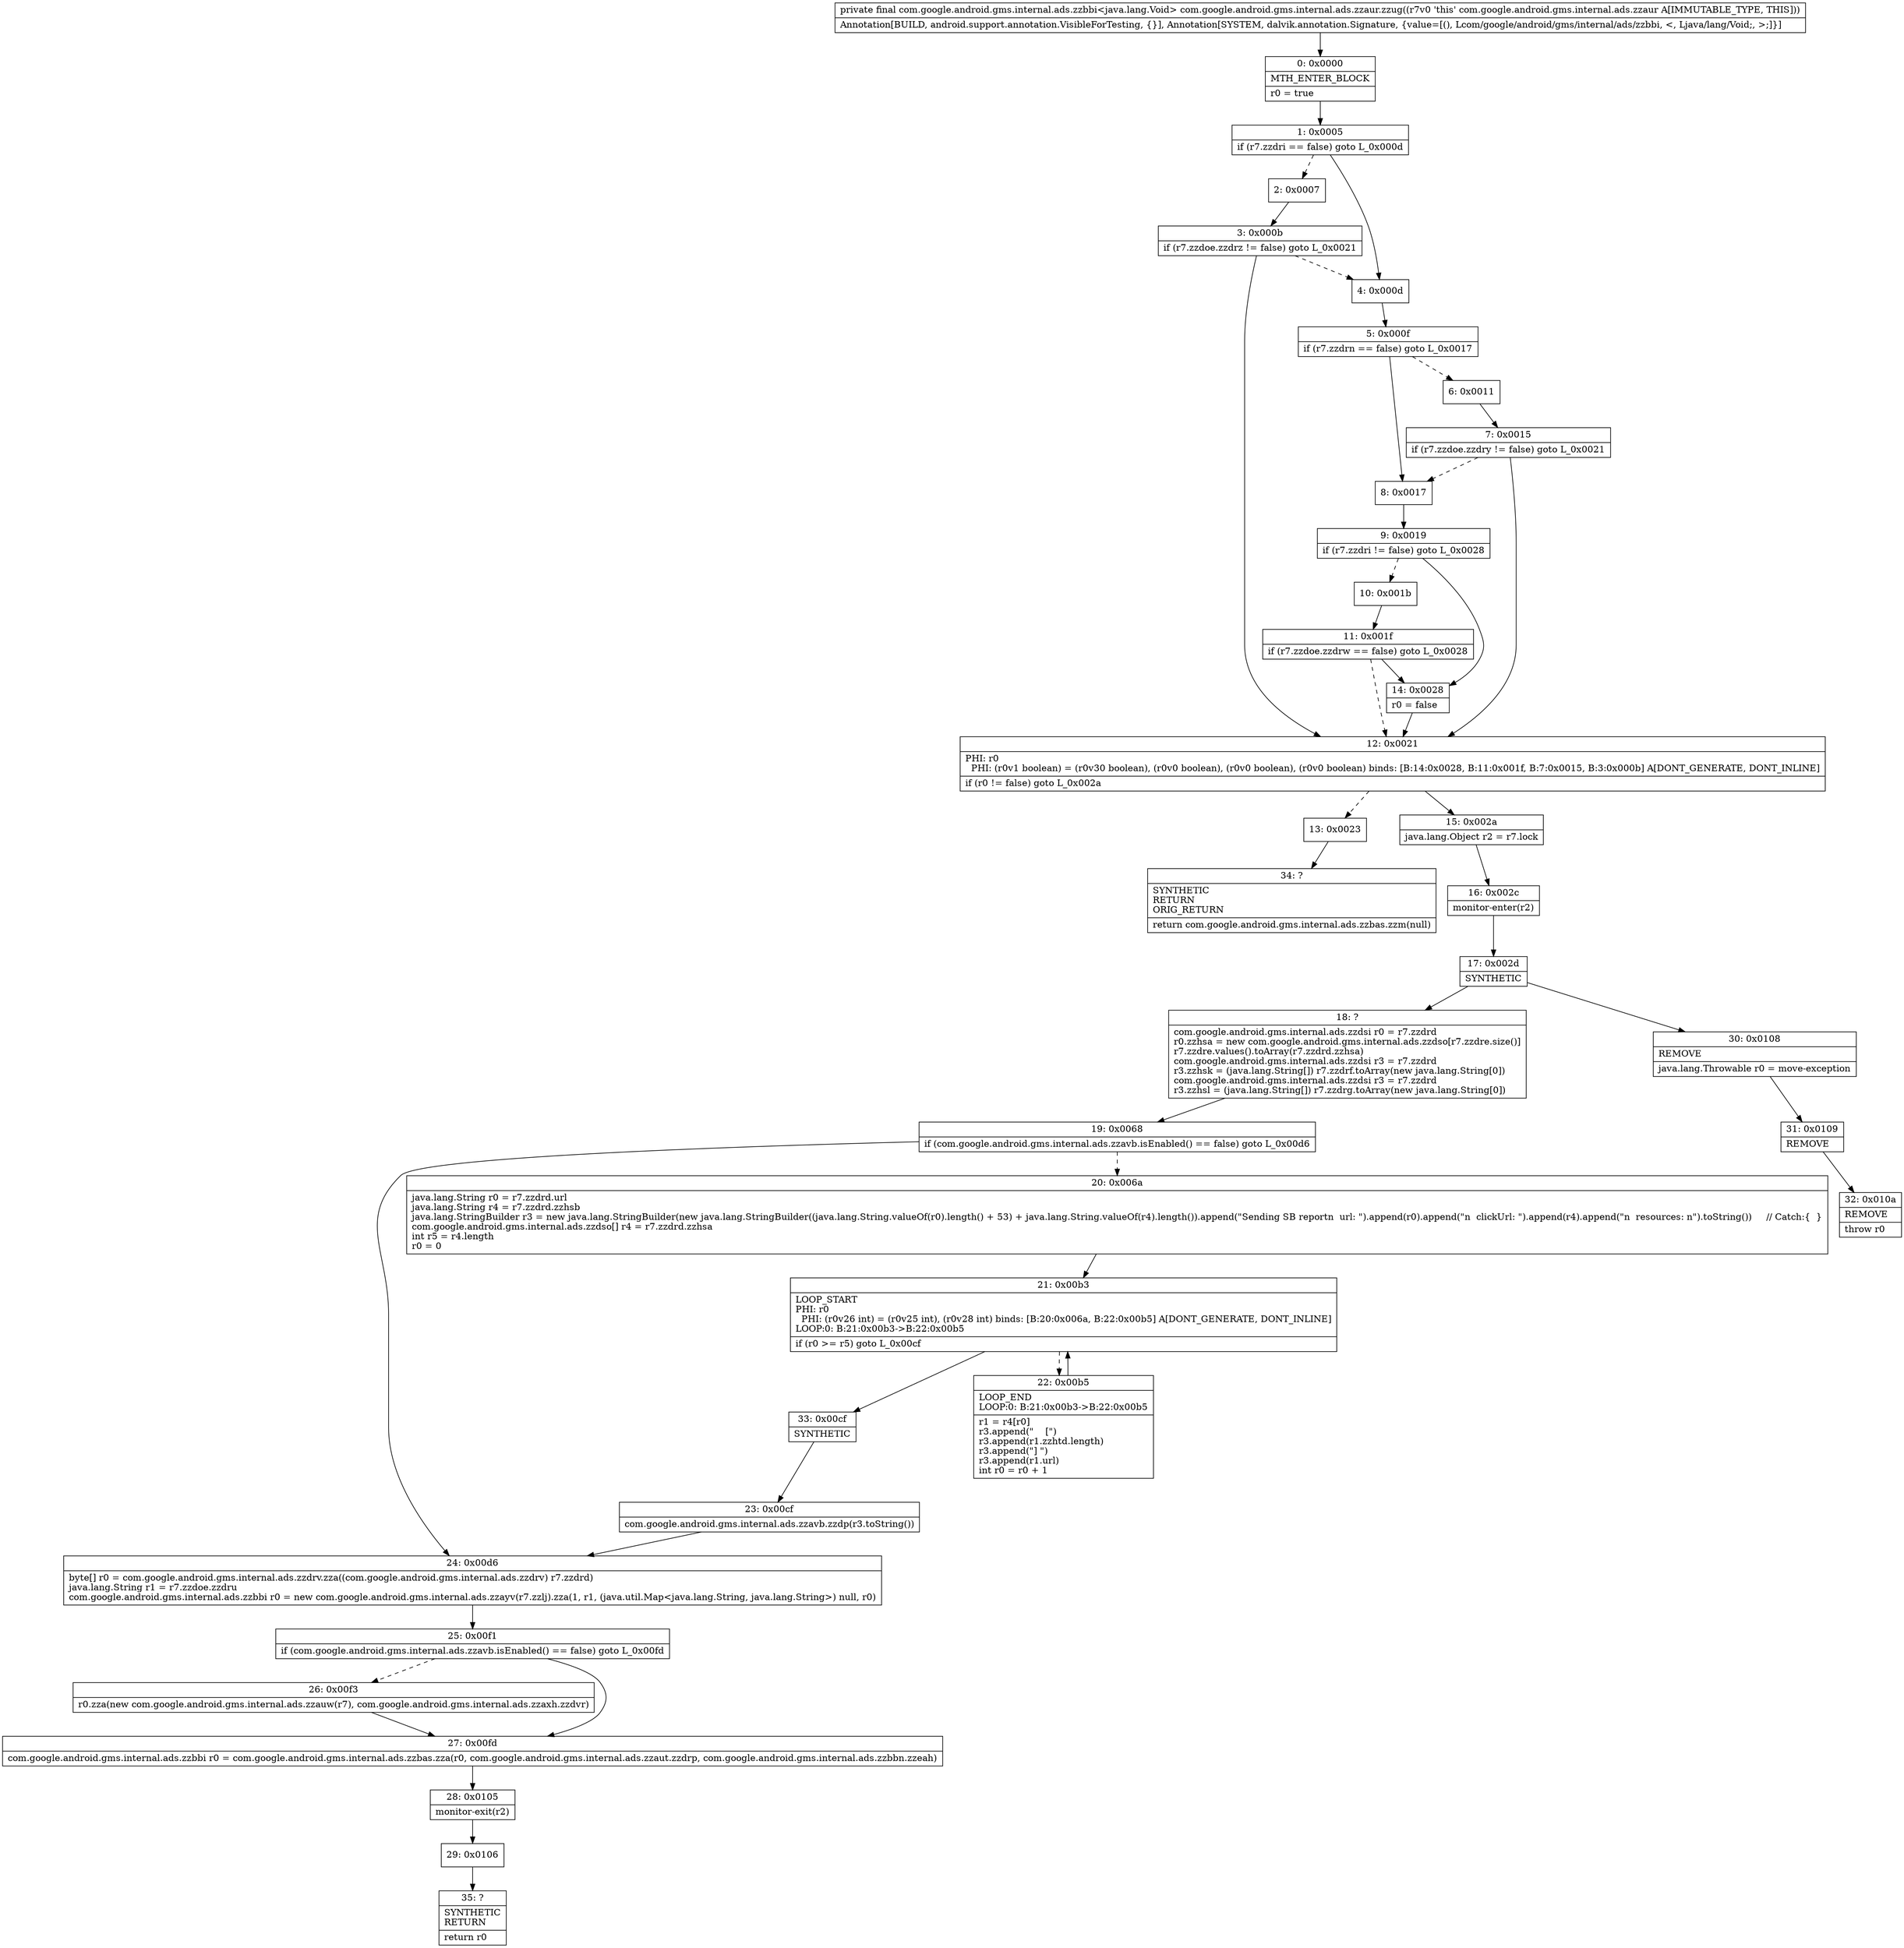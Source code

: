 digraph "CFG forcom.google.android.gms.internal.ads.zzaur.zzug()Lcom\/google\/android\/gms\/internal\/ads\/zzbbi;" {
Node_0 [shape=record,label="{0\:\ 0x0000|MTH_ENTER_BLOCK\l|r0 = true\l}"];
Node_1 [shape=record,label="{1\:\ 0x0005|if (r7.zzdri == false) goto L_0x000d\l}"];
Node_2 [shape=record,label="{2\:\ 0x0007}"];
Node_3 [shape=record,label="{3\:\ 0x000b|if (r7.zzdoe.zzdrz != false) goto L_0x0021\l}"];
Node_4 [shape=record,label="{4\:\ 0x000d}"];
Node_5 [shape=record,label="{5\:\ 0x000f|if (r7.zzdrn == false) goto L_0x0017\l}"];
Node_6 [shape=record,label="{6\:\ 0x0011}"];
Node_7 [shape=record,label="{7\:\ 0x0015|if (r7.zzdoe.zzdry != false) goto L_0x0021\l}"];
Node_8 [shape=record,label="{8\:\ 0x0017}"];
Node_9 [shape=record,label="{9\:\ 0x0019|if (r7.zzdri != false) goto L_0x0028\l}"];
Node_10 [shape=record,label="{10\:\ 0x001b}"];
Node_11 [shape=record,label="{11\:\ 0x001f|if (r7.zzdoe.zzdrw == false) goto L_0x0028\l}"];
Node_12 [shape=record,label="{12\:\ 0x0021|PHI: r0 \l  PHI: (r0v1 boolean) = (r0v30 boolean), (r0v0 boolean), (r0v0 boolean), (r0v0 boolean) binds: [B:14:0x0028, B:11:0x001f, B:7:0x0015, B:3:0x000b] A[DONT_GENERATE, DONT_INLINE]\l|if (r0 != false) goto L_0x002a\l}"];
Node_13 [shape=record,label="{13\:\ 0x0023}"];
Node_14 [shape=record,label="{14\:\ 0x0028|r0 = false\l}"];
Node_15 [shape=record,label="{15\:\ 0x002a|java.lang.Object r2 = r7.lock\l}"];
Node_16 [shape=record,label="{16\:\ 0x002c|monitor\-enter(r2)\l}"];
Node_17 [shape=record,label="{17\:\ 0x002d|SYNTHETIC\l}"];
Node_18 [shape=record,label="{18\:\ ?|com.google.android.gms.internal.ads.zzdsi r0 = r7.zzdrd\lr0.zzhsa = new com.google.android.gms.internal.ads.zzdso[r7.zzdre.size()]\lr7.zzdre.values().toArray(r7.zzdrd.zzhsa)\lcom.google.android.gms.internal.ads.zzdsi r3 = r7.zzdrd\lr3.zzhsk = (java.lang.String[]) r7.zzdrf.toArray(new java.lang.String[0])\lcom.google.android.gms.internal.ads.zzdsi r3 = r7.zzdrd\lr3.zzhsl = (java.lang.String[]) r7.zzdrg.toArray(new java.lang.String[0])\l}"];
Node_19 [shape=record,label="{19\:\ 0x0068|if (com.google.android.gms.internal.ads.zzavb.isEnabled() == false) goto L_0x00d6\l}"];
Node_20 [shape=record,label="{20\:\ 0x006a|java.lang.String r0 = r7.zzdrd.url\ljava.lang.String r4 = r7.zzdrd.zzhsb\ljava.lang.StringBuilder r3 = new java.lang.StringBuilder(new java.lang.StringBuilder((java.lang.String.valueOf(r0).length() + 53) + java.lang.String.valueOf(r4).length()).append(\"Sending SB reportn  url: \").append(r0).append(\"n  clickUrl: \").append(r4).append(\"n  resources: n\").toString())     \/\/ Catch:\{  \}\lcom.google.android.gms.internal.ads.zzdso[] r4 = r7.zzdrd.zzhsa\lint r5 = r4.length\lr0 = 0\l}"];
Node_21 [shape=record,label="{21\:\ 0x00b3|LOOP_START\lPHI: r0 \l  PHI: (r0v26 int) = (r0v25 int), (r0v28 int) binds: [B:20:0x006a, B:22:0x00b5] A[DONT_GENERATE, DONT_INLINE]\lLOOP:0: B:21:0x00b3\-\>B:22:0x00b5\l|if (r0 \>= r5) goto L_0x00cf\l}"];
Node_22 [shape=record,label="{22\:\ 0x00b5|LOOP_END\lLOOP:0: B:21:0x00b3\-\>B:22:0x00b5\l|r1 = r4[r0]\lr3.append(\"    [\")\lr3.append(r1.zzhtd.length)\lr3.append(\"] \")\lr3.append(r1.url)\lint r0 = r0 + 1\l}"];
Node_23 [shape=record,label="{23\:\ 0x00cf|com.google.android.gms.internal.ads.zzavb.zzdp(r3.toString())\l}"];
Node_24 [shape=record,label="{24\:\ 0x00d6|byte[] r0 = com.google.android.gms.internal.ads.zzdrv.zza((com.google.android.gms.internal.ads.zzdrv) r7.zzdrd)\ljava.lang.String r1 = r7.zzdoe.zzdru\lcom.google.android.gms.internal.ads.zzbbi r0 = new com.google.android.gms.internal.ads.zzayv(r7.zzlj).zza(1, r1, (java.util.Map\<java.lang.String, java.lang.String\>) null, r0)\l}"];
Node_25 [shape=record,label="{25\:\ 0x00f1|if (com.google.android.gms.internal.ads.zzavb.isEnabled() == false) goto L_0x00fd\l}"];
Node_26 [shape=record,label="{26\:\ 0x00f3|r0.zza(new com.google.android.gms.internal.ads.zzauw(r7), com.google.android.gms.internal.ads.zzaxh.zzdvr)\l}"];
Node_27 [shape=record,label="{27\:\ 0x00fd|com.google.android.gms.internal.ads.zzbbi r0 = com.google.android.gms.internal.ads.zzbas.zza(r0, com.google.android.gms.internal.ads.zzaut.zzdrp, com.google.android.gms.internal.ads.zzbbn.zzeah)\l}"];
Node_28 [shape=record,label="{28\:\ 0x0105|monitor\-exit(r2)\l}"];
Node_29 [shape=record,label="{29\:\ 0x0106}"];
Node_30 [shape=record,label="{30\:\ 0x0108|REMOVE\l|java.lang.Throwable r0 = move\-exception\l}"];
Node_31 [shape=record,label="{31\:\ 0x0109|REMOVE\l}"];
Node_32 [shape=record,label="{32\:\ 0x010a|REMOVE\l|throw r0\l}"];
Node_33 [shape=record,label="{33\:\ 0x00cf|SYNTHETIC\l}"];
Node_34 [shape=record,label="{34\:\ ?|SYNTHETIC\lRETURN\lORIG_RETURN\l|return com.google.android.gms.internal.ads.zzbas.zzm(null)\l}"];
Node_35 [shape=record,label="{35\:\ ?|SYNTHETIC\lRETURN\l|return r0\l}"];
MethodNode[shape=record,label="{private final com.google.android.gms.internal.ads.zzbbi\<java.lang.Void\> com.google.android.gms.internal.ads.zzaur.zzug((r7v0 'this' com.google.android.gms.internal.ads.zzaur A[IMMUTABLE_TYPE, THIS]))  | Annotation[BUILD, android.support.annotation.VisibleForTesting, \{\}], Annotation[SYSTEM, dalvik.annotation.Signature, \{value=[(), Lcom\/google\/android\/gms\/internal\/ads\/zzbbi, \<, Ljava\/lang\/Void;, \>;]\}]\l}"];
MethodNode -> Node_0;
Node_0 -> Node_1;
Node_1 -> Node_2[style=dashed];
Node_1 -> Node_4;
Node_2 -> Node_3;
Node_3 -> Node_4[style=dashed];
Node_3 -> Node_12;
Node_4 -> Node_5;
Node_5 -> Node_6[style=dashed];
Node_5 -> Node_8;
Node_6 -> Node_7;
Node_7 -> Node_8[style=dashed];
Node_7 -> Node_12;
Node_8 -> Node_9;
Node_9 -> Node_10[style=dashed];
Node_9 -> Node_14;
Node_10 -> Node_11;
Node_11 -> Node_12[style=dashed];
Node_11 -> Node_14;
Node_12 -> Node_13[style=dashed];
Node_12 -> Node_15;
Node_13 -> Node_34;
Node_14 -> Node_12;
Node_15 -> Node_16;
Node_16 -> Node_17;
Node_17 -> Node_18;
Node_17 -> Node_30;
Node_18 -> Node_19;
Node_19 -> Node_20[style=dashed];
Node_19 -> Node_24;
Node_20 -> Node_21;
Node_21 -> Node_22[style=dashed];
Node_21 -> Node_33;
Node_22 -> Node_21;
Node_23 -> Node_24;
Node_24 -> Node_25;
Node_25 -> Node_26[style=dashed];
Node_25 -> Node_27;
Node_26 -> Node_27;
Node_27 -> Node_28;
Node_28 -> Node_29;
Node_29 -> Node_35;
Node_30 -> Node_31;
Node_31 -> Node_32;
Node_33 -> Node_23;
}

